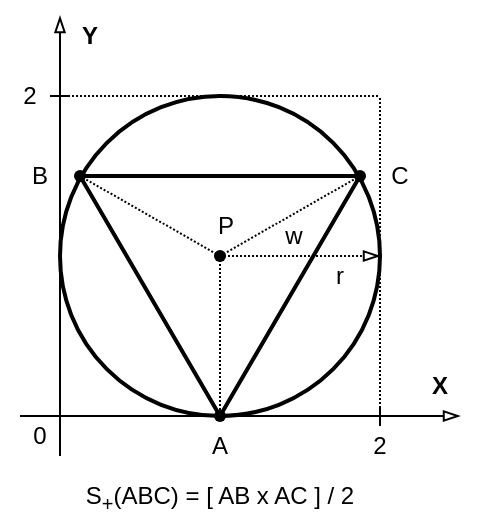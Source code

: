 <mxfile version="26.1.1">
  <diagram name="Page-1" id="p3c2BUh6Yjh7IFedRiWn">
    <mxGraphModel dx="1368" dy="788" grid="1" gridSize="10" guides="1" tooltips="1" connect="1" arrows="1" fold="1" page="1" pageScale="1" pageWidth="850" pageHeight="1100" math="0" shadow="0">
      <root>
        <mxCell id="0" />
        <mxCell id="1" parent="0" />
        <mxCell id="RI2ios9TmPZr2t8v_wIb-1" value="" style="triangle;whiteSpace=wrap;html=1;fillColor=none;direction=south;strokeWidth=2;fontFamily=Helvetica;" vertex="1" parent="1">
          <mxGeometry x="290" y="280" width="140" height="120" as="geometry" />
        </mxCell>
        <mxCell id="RI2ios9TmPZr2t8v_wIb-2" value="" style="ellipse;whiteSpace=wrap;html=1;aspect=fixed;fillColor=none;strokeWidth=2;fontFamily=Helvetica;" vertex="1" parent="1">
          <mxGeometry x="280" y="240" width="160" height="160" as="geometry" />
        </mxCell>
        <mxCell id="RI2ios9TmPZr2t8v_wIb-3" value="" style="endArrow=blockThin;html=1;rounded=0;endFill=0;strokeWidth=1;exitX=1;exitY=1;exitDx=0;exitDy=0;fontFamily=Helvetica;" edge="1" parent="1" source="RI2ios9TmPZr2t8v_wIb-10">
          <mxGeometry width="50" height="50" relative="1" as="geometry">
            <mxPoint x="280" y="400" as="sourcePoint" />
            <mxPoint x="280" y="200" as="targetPoint" />
          </mxGeometry>
        </mxCell>
        <mxCell id="RI2ios9TmPZr2t8v_wIb-4" value="&lt;font&gt;&lt;b&gt;Y&lt;/b&gt;&lt;/font&gt;" style="text;html=1;align=center;verticalAlign=middle;whiteSpace=wrap;rounded=0;fontFamily=Helvetica;" vertex="1" parent="1">
          <mxGeometry x="280" y="200" width="30" height="20" as="geometry" />
        </mxCell>
        <mxCell id="RI2ios9TmPZr2t8v_wIb-5" value="" style="endArrow=blockThin;html=1;rounded=0;endFill=0;strokeWidth=1;exitX=0;exitY=0;exitDx=0;exitDy=0;fontFamily=Helvetica;" edge="1" parent="1" source="RI2ios9TmPZr2t8v_wIb-10">
          <mxGeometry width="50" height="50" relative="1" as="geometry">
            <mxPoint x="280" y="400" as="sourcePoint" />
            <mxPoint x="480" y="400" as="targetPoint" />
          </mxGeometry>
        </mxCell>
        <mxCell id="RI2ios9TmPZr2t8v_wIb-6" value="&lt;font&gt;&lt;b&gt;X&lt;/b&gt;&lt;/font&gt;" style="text;html=1;align=center;verticalAlign=middle;whiteSpace=wrap;rounded=0;fontFamily=Helvetica;" vertex="1" parent="1">
          <mxGeometry x="460" y="370" width="20" height="30" as="geometry" />
        </mxCell>
        <mxCell id="RI2ios9TmPZr2t8v_wIb-7" value="&lt;font&gt;P&lt;/font&gt;" style="text;html=1;align=center;verticalAlign=middle;whiteSpace=wrap;rounded=0;fontFamily=Helvetica;" vertex="1" parent="1">
          <mxGeometry x="353" y="290" width="20" height="30" as="geometry" />
        </mxCell>
        <mxCell id="RI2ios9TmPZr2t8v_wIb-8" value="&lt;font&gt;2&lt;/font&gt;" style="text;html=1;align=center;verticalAlign=middle;whiteSpace=wrap;rounded=0;fontFamily=Helvetica;" vertex="1" parent="1">
          <mxGeometry x="430" y="400" width="20" height="30" as="geometry" />
        </mxCell>
        <mxCell id="RI2ios9TmPZr2t8v_wIb-9" value="&lt;font&gt;2&lt;/font&gt;" style="text;html=1;align=center;verticalAlign=middle;whiteSpace=wrap;rounded=0;fontFamily=Helvetica;" vertex="1" parent="1">
          <mxGeometry x="250" y="230" width="30" height="20" as="geometry" />
        </mxCell>
        <mxCell id="RI2ios9TmPZr2t8v_wIb-10" value="&lt;font&gt;0&lt;/font&gt;" style="text;html=1;align=center;verticalAlign=middle;whiteSpace=wrap;rounded=0;fontFamily=Helvetica;" vertex="1" parent="1">
          <mxGeometry x="260" y="400" width="20" height="20" as="geometry" />
        </mxCell>
        <mxCell id="RI2ios9TmPZr2t8v_wIb-11" value="A" style="text;html=1;align=center;verticalAlign=middle;whiteSpace=wrap;rounded=0;fontFamily=Helvetica;" vertex="1" parent="1">
          <mxGeometry x="350" y="400" width="20" height="30" as="geometry" />
        </mxCell>
        <mxCell id="RI2ios9TmPZr2t8v_wIb-12" value="" style="shape=waypoint;sketch=0;fillStyle=solid;size=6;pointerEvents=1;points=[];fillColor=none;resizable=0;rotatable=0;perimeter=centerPerimeter;snapToPoint=1;fontFamily=Helvetica;" vertex="1" parent="1">
          <mxGeometry x="350" y="390" width="20" height="20" as="geometry" />
        </mxCell>
        <mxCell id="RI2ios9TmPZr2t8v_wIb-13" value="" style="shape=waypoint;sketch=0;fillStyle=solid;size=6;pointerEvents=1;points=[];fillColor=none;resizable=0;rotatable=0;perimeter=centerPerimeter;snapToPoint=1;fontFamily=Helvetica;" vertex="1" parent="1">
          <mxGeometry x="350" y="310" width="20" height="20" as="geometry" />
        </mxCell>
        <mxCell id="RI2ios9TmPZr2t8v_wIb-14" value="" style="shape=waypoint;sketch=0;fillStyle=solid;size=6;pointerEvents=1;points=[];fillColor=none;resizable=0;rotatable=0;perimeter=centerPerimeter;snapToPoint=1;fontFamily=Helvetica;" vertex="1" parent="1">
          <mxGeometry x="280" y="270" width="20" height="20" as="geometry" />
        </mxCell>
        <mxCell id="RI2ios9TmPZr2t8v_wIb-15" value="&lt;font&gt;B&lt;/font&gt;" style="text;html=1;align=center;verticalAlign=middle;whiteSpace=wrap;rounded=0;fontFamily=Helvetica;" vertex="1" parent="1">
          <mxGeometry x="260" y="270" width="20" height="20" as="geometry" />
        </mxCell>
        <mxCell id="RI2ios9TmPZr2t8v_wIb-16" value="&lt;font&gt;C&lt;/font&gt;" style="text;html=1;align=center;verticalAlign=middle;whiteSpace=wrap;rounded=0;fontFamily=Helvetica;" vertex="1" parent="1">
          <mxGeometry x="440" y="270" width="20" height="20" as="geometry" />
        </mxCell>
        <mxCell id="RI2ios9TmPZr2t8v_wIb-17" value="" style="endArrow=none;html=1;rounded=0;endFill=0;exitDx=0;exitDy=0;exitPerimeter=0;dashed=1;dashPattern=1 1;fontFamily=Helvetica;" edge="1" parent="1" source="RI2ios9TmPZr2t8v_wIb-29">
          <mxGeometry width="50" height="50" relative="1" as="geometry">
            <mxPoint x="470" y="350" as="sourcePoint" />
            <mxPoint x="430" y="280" as="targetPoint" />
          </mxGeometry>
        </mxCell>
        <mxCell id="RI2ios9TmPZr2t8v_wIb-18" value="" style="endArrow=none;html=1;rounded=0;endFill=0;dashed=1;dashPattern=1 1;fontFamily=Helvetica;" edge="1" parent="1" source="RI2ios9TmPZr2t8v_wIb-13" target="RI2ios9TmPZr2t8v_wIb-14">
          <mxGeometry width="50" height="50" relative="1" as="geometry">
            <mxPoint x="370" y="330" as="sourcePoint" />
            <mxPoint x="440" y="290" as="targetPoint" />
          </mxGeometry>
        </mxCell>
        <mxCell id="RI2ios9TmPZr2t8v_wIb-19" value="" style="endArrow=none;html=1;rounded=0;endFill=0;dashed=1;dashPattern=1 1;fontFamily=Helvetica;" edge="1" parent="1" source="RI2ios9TmPZr2t8v_wIb-13">
          <mxGeometry width="50" height="50" relative="1" as="geometry">
            <mxPoint x="370" y="330" as="sourcePoint" />
            <mxPoint x="360" y="400" as="targetPoint" />
          </mxGeometry>
        </mxCell>
        <mxCell id="RI2ios9TmPZr2t8v_wIb-20" value="" style="endArrow=blockThin;html=1;rounded=0;entryX=1;entryY=0.5;entryDx=0;entryDy=0;endFill=0;fontFamily=Helvetica;dashed=1;dashPattern=1 1;" edge="1" parent="1" target="RI2ios9TmPZr2t8v_wIb-2">
          <mxGeometry width="50" height="50" relative="1" as="geometry">
            <mxPoint x="360" y="320" as="sourcePoint" />
            <mxPoint x="510" y="280" as="targetPoint" />
          </mxGeometry>
        </mxCell>
        <mxCell id="RI2ios9TmPZr2t8v_wIb-21" value="&lt;font&gt;w&lt;/font&gt;" style="text;html=1;align=center;verticalAlign=middle;whiteSpace=wrap;rounded=0;fontFamily=Helvetica;" vertex="1" parent="1">
          <mxGeometry x="387" y="300" width="20" height="20" as="geometry" />
        </mxCell>
        <mxCell id="RI2ios9TmPZr2t8v_wIb-22" value="S&lt;sub style=&quot;&quot;&gt;+&lt;/sub&gt;(ABC) = [ AB x AC ] / 2" style="text;html=1;align=center;verticalAlign=middle;whiteSpace=wrap;rounded=0;fontFamily=Helvetica;" vertex="1" parent="1">
          <mxGeometry x="260" y="431" width="200" height="20" as="geometry" />
        </mxCell>
        <mxCell id="RI2ios9TmPZr2t8v_wIb-23" value="" style="endArrow=none;html=1;rounded=0;fontFamily=Helvetica;" edge="1" parent="1">
          <mxGeometry width="50" height="50" relative="1" as="geometry">
            <mxPoint x="275" y="240" as="sourcePoint" />
            <mxPoint x="285" y="240" as="targetPoint" />
          </mxGeometry>
        </mxCell>
        <mxCell id="RI2ios9TmPZr2t8v_wIb-24" value="" style="endArrow=none;html=1;rounded=0;fontFamily=Helvetica;" edge="1" parent="1">
          <mxGeometry width="50" height="50" relative="1" as="geometry">
            <mxPoint x="440" y="405" as="sourcePoint" />
            <mxPoint x="440" y="395" as="targetPoint" />
          </mxGeometry>
        </mxCell>
        <mxCell id="RI2ios9TmPZr2t8v_wIb-25" value="&lt;font&gt;r&lt;/font&gt;" style="text;html=1;align=center;verticalAlign=middle;whiteSpace=wrap;rounded=0;fontFamily=Helvetica;" vertex="1" parent="1">
          <mxGeometry x="409.5" y="320" width="19.5" height="20" as="geometry" />
        </mxCell>
        <mxCell id="RI2ios9TmPZr2t8v_wIb-26" value="" style="endArrow=none;html=1;rounded=0;dashed=1;dashPattern=1 1;fontFamily=Helvetica;" edge="1" parent="1">
          <mxGeometry width="50" height="50" relative="1" as="geometry">
            <mxPoint x="280" y="240" as="sourcePoint" />
            <mxPoint x="440" y="240" as="targetPoint" />
          </mxGeometry>
        </mxCell>
        <mxCell id="RI2ios9TmPZr2t8v_wIb-27" value="" style="endArrow=none;html=1;rounded=0;exitX=0.5;exitY=0;exitDx=0;exitDy=0;dashed=1;dashPattern=1 1;fontFamily=Helvetica;" edge="1" parent="1" source="RI2ios9TmPZr2t8v_wIb-8">
          <mxGeometry width="50" height="50" relative="1" as="geometry">
            <mxPoint x="510" y="360" as="sourcePoint" />
            <mxPoint x="440" y="240" as="targetPoint" />
          </mxGeometry>
        </mxCell>
        <mxCell id="RI2ios9TmPZr2t8v_wIb-28" value="" style="endArrow=none;html=1;rounded=0;endFill=0;exitX=0.68;exitY=0.62;exitDx=0;exitDy=0;exitPerimeter=0;dashed=1;dashPattern=1 1;fontFamily=Helvetica;" edge="1" parent="1" source="RI2ios9TmPZr2t8v_wIb-13" target="RI2ios9TmPZr2t8v_wIb-29">
          <mxGeometry width="50" height="50" relative="1" as="geometry">
            <mxPoint x="360" y="320" as="sourcePoint" />
            <mxPoint x="430" y="280" as="targetPoint" />
          </mxGeometry>
        </mxCell>
        <mxCell id="RI2ios9TmPZr2t8v_wIb-29" value="" style="shape=waypoint;sketch=0;fillStyle=solid;size=6;pointerEvents=1;points=[];fillColor=none;resizable=0;rotatable=0;perimeter=centerPerimeter;snapToPoint=1;fontFamily=Helvetica;" vertex="1" parent="1">
          <mxGeometry x="420" y="270" width="20" height="20" as="geometry" />
        </mxCell>
      </root>
    </mxGraphModel>
  </diagram>
</mxfile>
